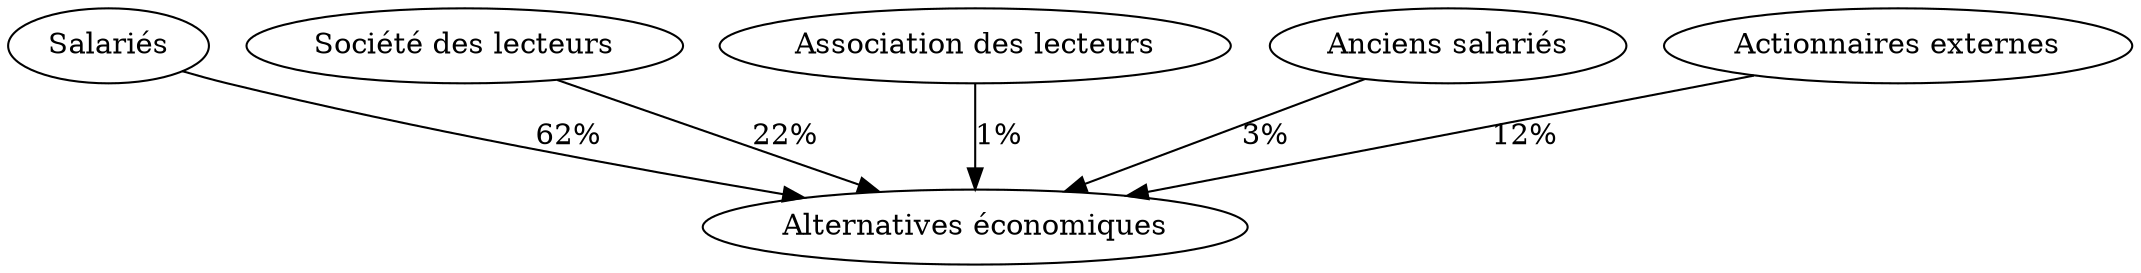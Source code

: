 digraph G {
  "Salariés" -> "Alternatives économiques" [label="62%"];
  "Société des lecteurs" -> "Alternatives économiques" [label="22%"];
  "Association des lecteurs" -> "Alternatives économiques" [label="1%"];
  "Anciens salariés" -> "Alternatives économiques" [label="3%"];
  "Actionnaires externes" -> "Alternatives économiques" [label="12%"];
}